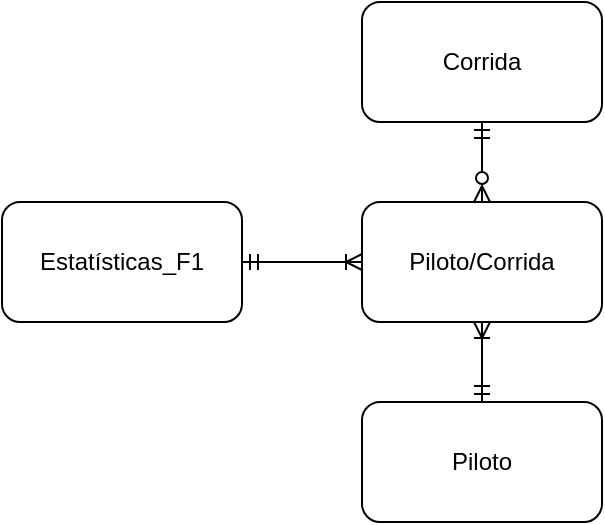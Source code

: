 <mxfile version="21.2.8" type="device">
  <diagram name="Página-1" id="DArhKOm5y-UOGLqJQy81">
    <mxGraphModel dx="1050" dy="515" grid="1" gridSize="10" guides="1" tooltips="1" connect="1" arrows="1" fold="1" page="1" pageScale="1" pageWidth="827" pageHeight="1169" math="0" shadow="0">
      <root>
        <mxCell id="0" />
        <mxCell id="1" parent="0" />
        <mxCell id="B7Pb0aIrwVDS8Y0i2sOZ-4" value="Piloto" style="rounded=1;whiteSpace=wrap;html=1;" parent="1" vertex="1">
          <mxGeometry x="510" y="400" width="120" height="60" as="geometry" />
        </mxCell>
        <mxCell id="B7Pb0aIrwVDS8Y0i2sOZ-5" value="Corrida" style="rounded=1;whiteSpace=wrap;html=1;" parent="1" vertex="1">
          <mxGeometry x="510" y="200" width="120" height="60" as="geometry" />
        </mxCell>
        <mxCell id="B7Pb0aIrwVDS8Y0i2sOZ-8" value="" style="endArrow=ERzeroToMany;html=1;rounded=0;entryX=0.5;entryY=0;entryDx=0;entryDy=0;exitX=0.5;exitY=1;exitDx=0;exitDy=0;endFill=0;startArrow=ERmandOne;startFill=0;" parent="1" source="B7Pb0aIrwVDS8Y0i2sOZ-5" target="B7Pb0aIrwVDS8Y0i2sOZ-9" edge="1">
          <mxGeometry width="50" height="50" relative="1" as="geometry">
            <mxPoint x="280" y="350" as="sourcePoint" />
            <mxPoint x="330" y="300" as="targetPoint" />
          </mxGeometry>
        </mxCell>
        <mxCell id="B7Pb0aIrwVDS8Y0i2sOZ-9" value="Piloto/Corrida" style="rounded=1;whiteSpace=wrap;html=1;" parent="1" vertex="1">
          <mxGeometry x="510" y="300" width="120" height="60" as="geometry" />
        </mxCell>
        <mxCell id="B7Pb0aIrwVDS8Y0i2sOZ-10" value="" style="endArrow=ERoneToMany;html=1;rounded=0;entryX=0.5;entryY=1;entryDx=0;entryDy=0;exitX=0.5;exitY=0;exitDx=0;exitDy=0;endFill=0;startArrow=ERmandOne;startFill=0;" parent="1" source="B7Pb0aIrwVDS8Y0i2sOZ-4" target="B7Pb0aIrwVDS8Y0i2sOZ-9" edge="1">
          <mxGeometry width="50" height="50" relative="1" as="geometry">
            <mxPoint x="580" y="310" as="sourcePoint" />
            <mxPoint x="580" y="270" as="targetPoint" />
          </mxGeometry>
        </mxCell>
        <mxCell id="jklOCeIAShYoc-DTz6n0-2" value="Estatísticas_F1" style="rounded=1;whiteSpace=wrap;html=1;" vertex="1" parent="1">
          <mxGeometry x="330" y="300" width="120" height="60" as="geometry" />
        </mxCell>
        <mxCell id="jklOCeIAShYoc-DTz6n0-3" value="" style="endArrow=ERoneToMany;html=1;rounded=0;entryX=0;entryY=0.5;entryDx=0;entryDy=0;exitX=1;exitY=0.5;exitDx=0;exitDy=0;endFill=0;startArrow=ERmandOne;startFill=0;" edge="1" parent="1" source="jklOCeIAShYoc-DTz6n0-2" target="B7Pb0aIrwVDS8Y0i2sOZ-9">
          <mxGeometry width="50" height="50" relative="1" as="geometry">
            <mxPoint x="580" y="410" as="sourcePoint" />
            <mxPoint x="580" y="370" as="targetPoint" />
          </mxGeometry>
        </mxCell>
      </root>
    </mxGraphModel>
  </diagram>
</mxfile>
